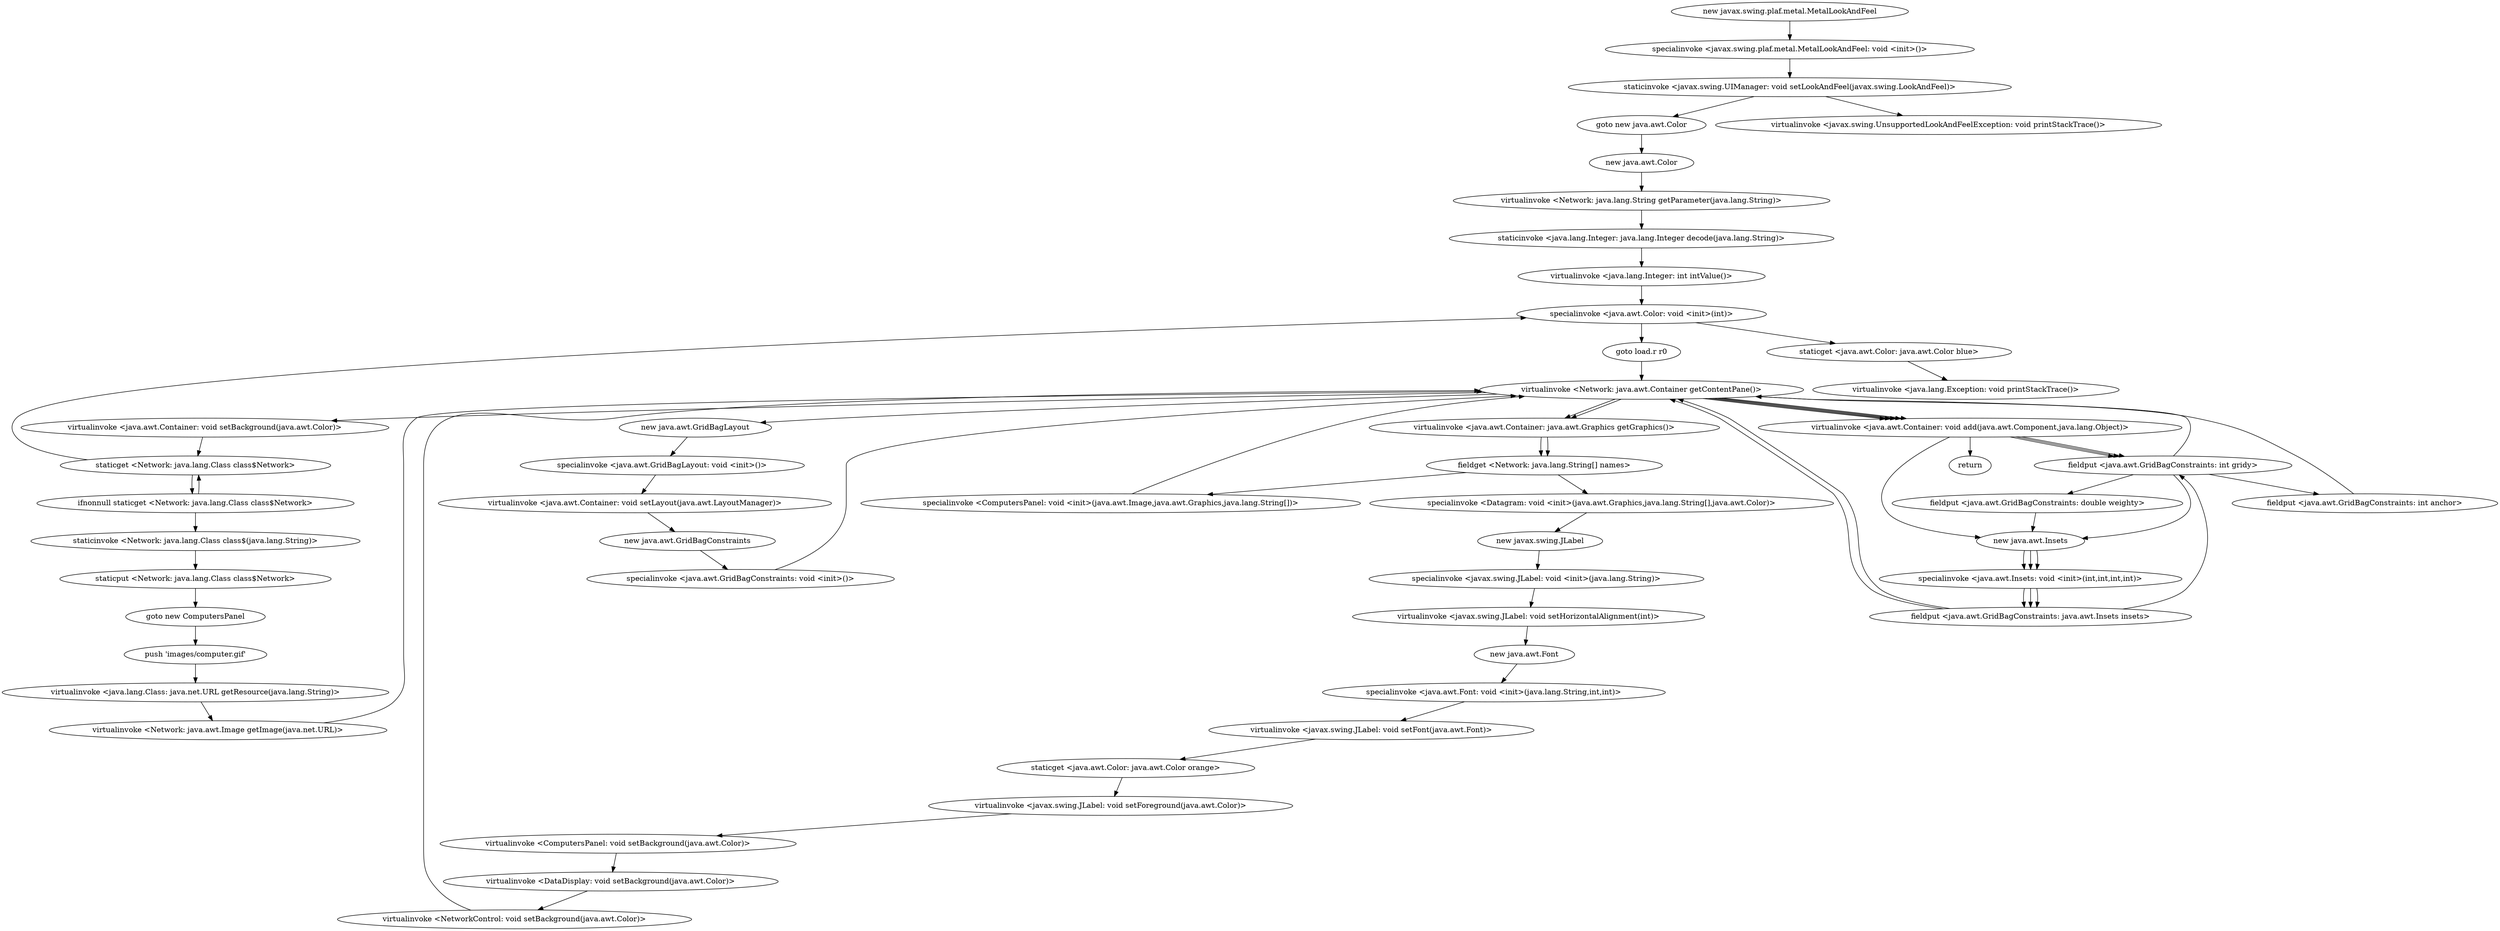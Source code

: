digraph "" {
"new javax.swing.plaf.metal.MetalLookAndFeel";
 "new javax.swing.plaf.metal.MetalLookAndFeel"->"specialinvoke <javax.swing.plaf.metal.MetalLookAndFeel: void <init>()>";
 "specialinvoke <javax.swing.plaf.metal.MetalLookAndFeel: void <init>()>"->"staticinvoke <javax.swing.UIManager: void setLookAndFeel(javax.swing.LookAndFeel)>";
 "staticinvoke <javax.swing.UIManager: void setLookAndFeel(javax.swing.LookAndFeel)>"->"goto new java.awt.Color";
 "goto new java.awt.Color"->"new java.awt.Color";
 "new java.awt.Color"->"virtualinvoke <Network: java.lang.String getParameter(java.lang.String)>";
 "virtualinvoke <Network: java.lang.String getParameter(java.lang.String)>"->"staticinvoke <java.lang.Integer: java.lang.Integer decode(java.lang.String)>";
 "staticinvoke <java.lang.Integer: java.lang.Integer decode(java.lang.String)>"->"virtualinvoke <java.lang.Integer: int intValue()>";
 "virtualinvoke <java.lang.Integer: int intValue()>"->"specialinvoke <java.awt.Color: void <init>(int)>";
 "specialinvoke <java.awt.Color: void <init>(int)>"->"goto load.r r0";
 "goto load.r r0"->"virtualinvoke <Network: java.awt.Container getContentPane()>";
 "virtualinvoke <Network: java.awt.Container getContentPane()>"->"virtualinvoke <java.awt.Container: void setBackground(java.awt.Color)>";
 "virtualinvoke <java.awt.Container: void setBackground(java.awt.Color)>"->"staticget <Network: java.lang.Class class$Network>";
 "staticget <Network: java.lang.Class class$Network>"->"ifnonnull staticget <Network: java.lang.Class class$Network>";
 "ifnonnull staticget <Network: java.lang.Class class$Network>"->"staticinvoke <Network: java.lang.Class class$(java.lang.String)>";
 "staticinvoke <Network: java.lang.Class class$(java.lang.String)>"->"staticput <Network: java.lang.Class class$Network>";
 "staticput <Network: java.lang.Class class$Network>"->"goto new ComputersPanel";
 "goto new ComputersPanel"->"push 'images/computer.gif'";
 "push 'images/computer.gif'"->"virtualinvoke <java.lang.Class: java.net.URL getResource(java.lang.String)>";
 "virtualinvoke <java.lang.Class: java.net.URL getResource(java.lang.String)>"->"virtualinvoke <Network: java.awt.Image getImage(java.net.URL)>";
 "virtualinvoke <Network: java.awt.Image getImage(java.net.URL)>"->"virtualinvoke <Network: java.awt.Container getContentPane()>";
 "virtualinvoke <Network: java.awt.Container getContentPane()>"->"virtualinvoke <java.awt.Container: java.awt.Graphics getGraphics()>";
 "virtualinvoke <java.awt.Container: java.awt.Graphics getGraphics()>"->"fieldget <Network: java.lang.String[] names>";
 "fieldget <Network: java.lang.String[] names>"->"specialinvoke <ComputersPanel: void <init>(java.awt.Image,java.awt.Graphics,java.lang.String[])>";
 "specialinvoke <ComputersPanel: void <init>(java.awt.Image,java.awt.Graphics,java.lang.String[])>"->"virtualinvoke <Network: java.awt.Container getContentPane()>";
 "virtualinvoke <Network: java.awt.Container getContentPane()>"->"virtualinvoke <java.awt.Container: java.awt.Graphics getGraphics()>";
 "virtualinvoke <java.awt.Container: java.awt.Graphics getGraphics()>"->"fieldget <Network: java.lang.String[] names>";
 "fieldget <Network: java.lang.String[] names>"->"specialinvoke <Datagram: void <init>(java.awt.Graphics,java.lang.String[],java.awt.Color)>";
 "specialinvoke <Datagram: void <init>(java.awt.Graphics,java.lang.String[],java.awt.Color)>"->"new javax.swing.JLabel";
 "new javax.swing.JLabel"->"specialinvoke <javax.swing.JLabel: void <init>(java.lang.String)>";
 "specialinvoke <javax.swing.JLabel: void <init>(java.lang.String)>"->"virtualinvoke <javax.swing.JLabel: void setHorizontalAlignment(int)>";
 "virtualinvoke <javax.swing.JLabel: void setHorizontalAlignment(int)>"->"new java.awt.Font";
 "new java.awt.Font"->"specialinvoke <java.awt.Font: void <init>(java.lang.String,int,int)>";
 "specialinvoke <java.awt.Font: void <init>(java.lang.String,int,int)>"->"virtualinvoke <javax.swing.JLabel: void setFont(java.awt.Font)>";
 "virtualinvoke <javax.swing.JLabel: void setFont(java.awt.Font)>"->"staticget <java.awt.Color: java.awt.Color orange>";
 "staticget <java.awt.Color: java.awt.Color orange>"->"virtualinvoke <javax.swing.JLabel: void setForeground(java.awt.Color)>";
 "virtualinvoke <javax.swing.JLabel: void setForeground(java.awt.Color)>"->"virtualinvoke <ComputersPanel: void setBackground(java.awt.Color)>";
 "virtualinvoke <ComputersPanel: void setBackground(java.awt.Color)>"->"virtualinvoke <DataDisplay: void setBackground(java.awt.Color)>";
 "virtualinvoke <DataDisplay: void setBackground(java.awt.Color)>"->"virtualinvoke <NetworkControl: void setBackground(java.awt.Color)>";
 "virtualinvoke <NetworkControl: void setBackground(java.awt.Color)>"->"virtualinvoke <Network: java.awt.Container getContentPane()>";
 "virtualinvoke <Network: java.awt.Container getContentPane()>"->"new java.awt.GridBagLayout";
 "new java.awt.GridBagLayout"->"specialinvoke <java.awt.GridBagLayout: void <init>()>";
 "specialinvoke <java.awt.GridBagLayout: void <init>()>"->"virtualinvoke <java.awt.Container: void setLayout(java.awt.LayoutManager)>";
 "virtualinvoke <java.awt.Container: void setLayout(java.awt.LayoutManager)>"->"new java.awt.GridBagConstraints";
 "new java.awt.GridBagConstraints"->"specialinvoke <java.awt.GridBagConstraints: void <init>()>";
 "specialinvoke <java.awt.GridBagConstraints: void <init>()>"->"virtualinvoke <Network: java.awt.Container getContentPane()>";
 "virtualinvoke <Network: java.awt.Container getContentPane()>"->"virtualinvoke <java.awt.Container: void add(java.awt.Component,java.lang.Object)>";
 "virtualinvoke <java.awt.Container: void add(java.awt.Component,java.lang.Object)>"->"fieldput <java.awt.GridBagConstraints: int gridy>";
 "fieldput <java.awt.GridBagConstraints: int gridy>"->"fieldput <java.awt.GridBagConstraints: int anchor>";
 "fieldput <java.awt.GridBagConstraints: int anchor>"->"virtualinvoke <Network: java.awt.Container getContentPane()>";
 "virtualinvoke <Network: java.awt.Container getContentPane()>"->"virtualinvoke <java.awt.Container: void add(java.awt.Component,java.lang.Object)>";
 "virtualinvoke <java.awt.Container: void add(java.awt.Component,java.lang.Object)>"->"fieldput <java.awt.GridBagConstraints: int gridy>";
 "fieldput <java.awt.GridBagConstraints: int gridy>"->"new java.awt.Insets";
 "new java.awt.Insets"->"specialinvoke <java.awt.Insets: void <init>(int,int,int,int)>";
 "specialinvoke <java.awt.Insets: void <init>(int,int,int,int)>"->"fieldput <java.awt.GridBagConstraints: java.awt.Insets insets>";
 "fieldput <java.awt.GridBagConstraints: java.awt.Insets insets>"->"virtualinvoke <Network: java.awt.Container getContentPane()>";
 "virtualinvoke <Network: java.awt.Container getContentPane()>"->"virtualinvoke <java.awt.Container: void add(java.awt.Component,java.lang.Object)>";
 "virtualinvoke <java.awt.Container: void add(java.awt.Component,java.lang.Object)>"->"new java.awt.Insets";
 "new java.awt.Insets"->"specialinvoke <java.awt.Insets: void <init>(int,int,int,int)>";
 "specialinvoke <java.awt.Insets: void <init>(int,int,int,int)>"->"fieldput <java.awt.GridBagConstraints: java.awt.Insets insets>";
 "fieldput <java.awt.GridBagConstraints: java.awt.Insets insets>"->"fieldput <java.awt.GridBagConstraints: int gridy>";
 "fieldput <java.awt.GridBagConstraints: int gridy>"->"virtualinvoke <Network: java.awt.Container getContentPane()>";
 "virtualinvoke <Network: java.awt.Container getContentPane()>"->"virtualinvoke <java.awt.Container: void add(java.awt.Component,java.lang.Object)>";
 "virtualinvoke <java.awt.Container: void add(java.awt.Component,java.lang.Object)>"->"fieldput <java.awt.GridBagConstraints: int gridy>";
 "fieldput <java.awt.GridBagConstraints: int gridy>"->"fieldput <java.awt.GridBagConstraints: double weighty>";
 "fieldput <java.awt.GridBagConstraints: double weighty>"->"new java.awt.Insets";
 "new java.awt.Insets"->"specialinvoke <java.awt.Insets: void <init>(int,int,int,int)>";
 "specialinvoke <java.awt.Insets: void <init>(int,int,int,int)>"->"fieldput <java.awt.GridBagConstraints: java.awt.Insets insets>";
 "fieldput <java.awt.GridBagConstraints: java.awt.Insets insets>"->"virtualinvoke <Network: java.awt.Container getContentPane()>";
 "virtualinvoke <Network: java.awt.Container getContentPane()>"->"virtualinvoke <java.awt.Container: void add(java.awt.Component,java.lang.Object)>";
 "virtualinvoke <java.awt.Container: void add(java.awt.Component,java.lang.Object)>"->"return";
 "ifnonnull staticget <Network: java.lang.Class class$Network>"->"staticget <Network: java.lang.Class class$Network>";
 "staticget <Network: java.lang.Class class$Network>"-> "specialinvoke <java.awt.Color: void <init>(int)>"->"staticget <java.awt.Color: java.awt.Color blue>";
 "staticget <java.awt.Color: java.awt.Color blue>"->"virtualinvoke <java.lang.Exception: void printStackTrace()>";
 "staticinvoke <javax.swing.UIManager: void setLookAndFeel(javax.swing.LookAndFeel)>"->"virtualinvoke <javax.swing.UnsupportedLookAndFeelException: void printStackTrace()>";
}
